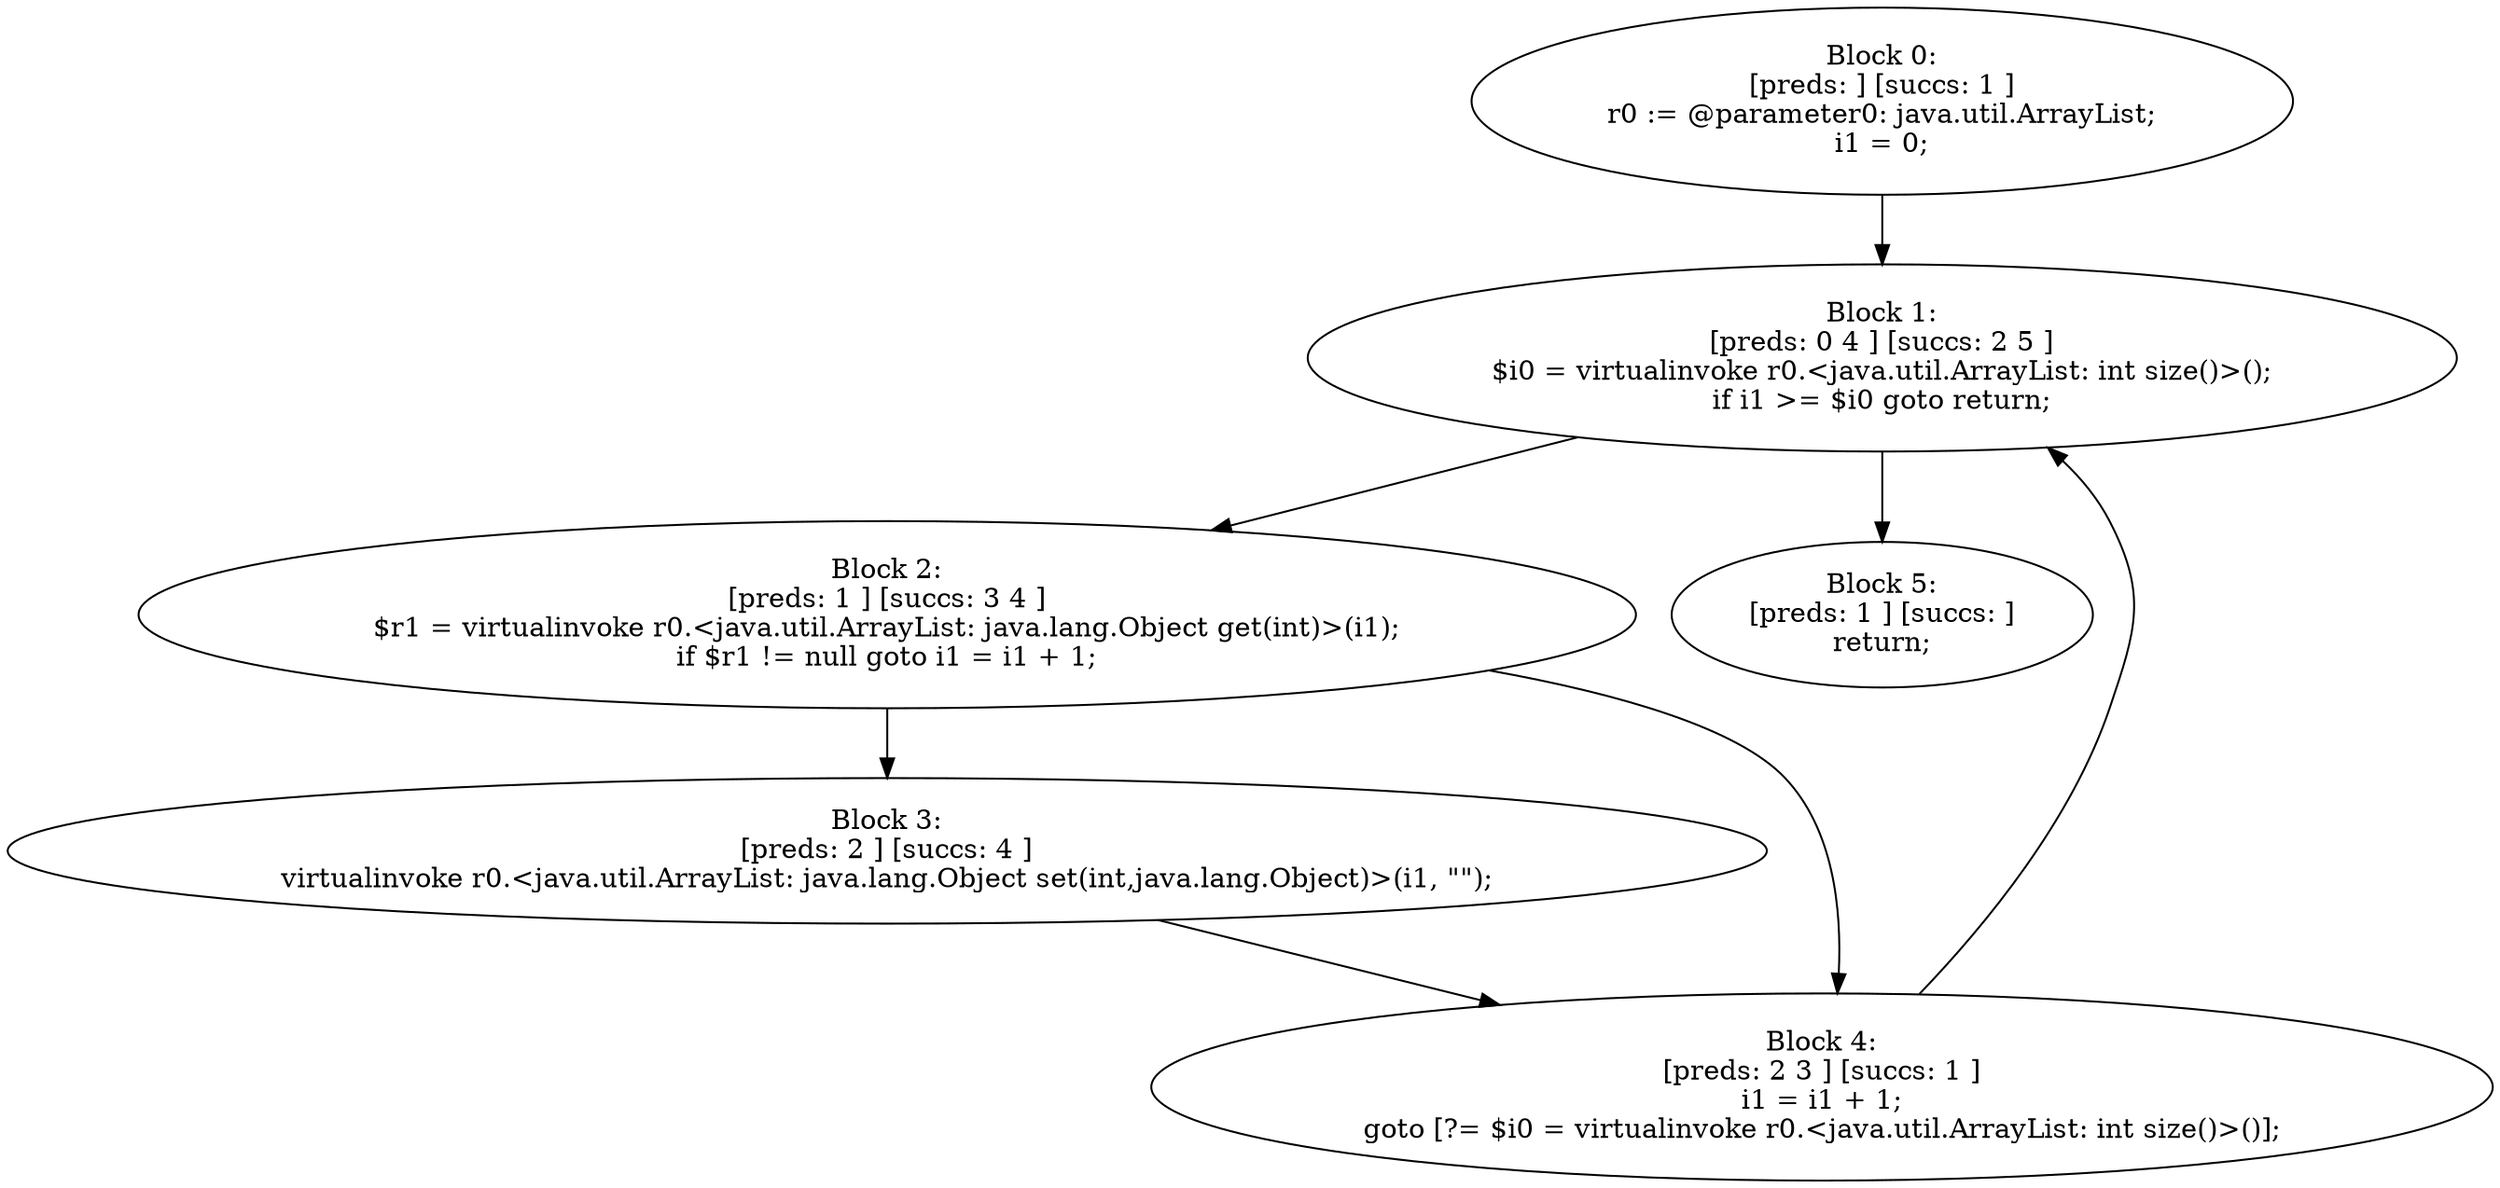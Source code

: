 digraph "unitGraph" {
    "Block 0:
[preds: ] [succs: 1 ]
r0 := @parameter0: java.util.ArrayList;
i1 = 0;
"
    "Block 1:
[preds: 0 4 ] [succs: 2 5 ]
$i0 = virtualinvoke r0.<java.util.ArrayList: int size()>();
if i1 >= $i0 goto return;
"
    "Block 2:
[preds: 1 ] [succs: 3 4 ]
$r1 = virtualinvoke r0.<java.util.ArrayList: java.lang.Object get(int)>(i1);
if $r1 != null goto i1 = i1 + 1;
"
    "Block 3:
[preds: 2 ] [succs: 4 ]
virtualinvoke r0.<java.util.ArrayList: java.lang.Object set(int,java.lang.Object)>(i1, \"\");
"
    "Block 4:
[preds: 2 3 ] [succs: 1 ]
i1 = i1 + 1;
goto [?= $i0 = virtualinvoke r0.<java.util.ArrayList: int size()>()];
"
    "Block 5:
[preds: 1 ] [succs: ]
return;
"
    "Block 0:
[preds: ] [succs: 1 ]
r0 := @parameter0: java.util.ArrayList;
i1 = 0;
"->"Block 1:
[preds: 0 4 ] [succs: 2 5 ]
$i0 = virtualinvoke r0.<java.util.ArrayList: int size()>();
if i1 >= $i0 goto return;
";
    "Block 1:
[preds: 0 4 ] [succs: 2 5 ]
$i0 = virtualinvoke r0.<java.util.ArrayList: int size()>();
if i1 >= $i0 goto return;
"->"Block 2:
[preds: 1 ] [succs: 3 4 ]
$r1 = virtualinvoke r0.<java.util.ArrayList: java.lang.Object get(int)>(i1);
if $r1 != null goto i1 = i1 + 1;
";
    "Block 1:
[preds: 0 4 ] [succs: 2 5 ]
$i0 = virtualinvoke r0.<java.util.ArrayList: int size()>();
if i1 >= $i0 goto return;
"->"Block 5:
[preds: 1 ] [succs: ]
return;
";
    "Block 2:
[preds: 1 ] [succs: 3 4 ]
$r1 = virtualinvoke r0.<java.util.ArrayList: java.lang.Object get(int)>(i1);
if $r1 != null goto i1 = i1 + 1;
"->"Block 3:
[preds: 2 ] [succs: 4 ]
virtualinvoke r0.<java.util.ArrayList: java.lang.Object set(int,java.lang.Object)>(i1, \"\");
";
    "Block 2:
[preds: 1 ] [succs: 3 4 ]
$r1 = virtualinvoke r0.<java.util.ArrayList: java.lang.Object get(int)>(i1);
if $r1 != null goto i1 = i1 + 1;
"->"Block 4:
[preds: 2 3 ] [succs: 1 ]
i1 = i1 + 1;
goto [?= $i0 = virtualinvoke r0.<java.util.ArrayList: int size()>()];
";
    "Block 3:
[preds: 2 ] [succs: 4 ]
virtualinvoke r0.<java.util.ArrayList: java.lang.Object set(int,java.lang.Object)>(i1, \"\");
"->"Block 4:
[preds: 2 3 ] [succs: 1 ]
i1 = i1 + 1;
goto [?= $i0 = virtualinvoke r0.<java.util.ArrayList: int size()>()];
";
    "Block 4:
[preds: 2 3 ] [succs: 1 ]
i1 = i1 + 1;
goto [?= $i0 = virtualinvoke r0.<java.util.ArrayList: int size()>()];
"->"Block 1:
[preds: 0 4 ] [succs: 2 5 ]
$i0 = virtualinvoke r0.<java.util.ArrayList: int size()>();
if i1 >= $i0 goto return;
";
}
